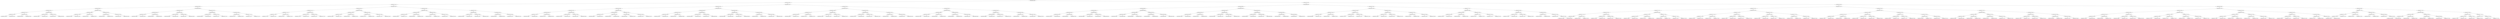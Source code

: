 digraph G{
1707076044 [label="Node{data=[6823, 6823]}"]
1707076044 -> 1067698353
1067698353 [label="Node{data=[3265, 3265]}"]
1067698353 -> 471447175
471447175 [label="Node{data=[3113, 3113]}"]
471447175 -> 923826058
923826058 [label="Node{data=[3049, 3049]}"]
923826058 -> 763037997
763037997 [label="Node{data=[2939, 2939]}"]
763037997 -> 213695091
213695091 [label="Node{data=[2931, 2931]}"]
213695091 -> 1564510445
1564510445 [label="Node{data=[2927, 2927]}"]
1564510445 -> 1767381224
1767381224 [label="Node{data=[2925, 2925]}"]
1767381224 -> 471811727
471811727 [label="Node{data=[2924, 2924]}"]
1767381224 -> 1964574813
1964574813 [label="Node{data=[2926, 2926]}"]
1564510445 -> 751297011
751297011 [label="Node{data=[2929, 2929]}"]
751297011 -> 99693531
99693531 [label="Node{data=[2928, 2928]}"]
751297011 -> 1664886484
1664886484 [label="Node{data=[2930, 2930]}"]
213695091 -> 1591378190
1591378190 [label="Node{data=[2935, 2935]}"]
1591378190 -> 1300314975
1300314975 [label="Node{data=[2933, 2933]}"]
1300314975 -> 1096984287
1096984287 [label="Node{data=[2932, 2932]}"]
1300314975 -> 1131029153
1131029153 [label="Node{data=[2934, 2934]}"]
1591378190 -> 1228015923
1228015923 [label="Node{data=[2937, 2937]}"]
1228015923 -> 229476489
229476489 [label="Node{data=[2936, 2936]}"]
1228015923 -> 1504543677
1504543677 [label="Node{data=[2938, 2938]}"]
763037997 -> 1270930691
1270930691 [label="Node{data=[3014, 3014]}"]
1270930691 -> 316817113
316817113 [label="Node{data=[2943, 2943]}"]
316817113 -> 1936332236
1936332236 [label="Node{data=[2941, 2941]}"]
1936332236 -> 1190117495
1190117495 [label="Node{data=[2940, 2940]}"]
1936332236 -> 193602924
193602924 [label="Node{data=[2942, 2942]}"]
316817113 -> 144557618
144557618 [label="Node{data=[2977, 2977]}"]
144557618 -> 729446040
729446040 [label="Node{data=[2944, 2944]}"]
144557618 -> 330229752
330229752 [label="Node{data=[2987, 2987]}"]
1270930691 -> 1230307748
1230307748 [label="Node{data=[3045, 3045]}"]
1230307748 -> 790622954
790622954 [label="Node{data=[3043, 3043]}"]
790622954 -> 1462345511
1462345511 [label="Node{data=[3015, 3015]}"]
790622954 -> 870064925
870064925 [label="Node{data=[3044, 3044]}"]
1230307748 -> 1382374627
1382374627 [label="Node{data=[3047, 3047]}"]
1382374627 -> 45968615
45968615 [label="Node{data=[3046, 3046]}"]
1382374627 -> 427166512
427166512 [label="Node{data=[3048, 3048]}"]
923826058 -> 1264588744
1264588744 [label="Node{data=[3065, 3065]}"]
1264588744 -> 857397251
857397251 [label="Node{data=[3057, 3057]}"]
857397251 -> 1521041619
1521041619 [label="Node{data=[3053, 3053]}"]
1521041619 -> 1940913981
1940913981 [label="Node{data=[3051, 3051]}"]
1940913981 -> 943352023
943352023 [label="Node{data=[3050, 3050]}"]
1940913981 -> 1569023251
1569023251 [label="Node{data=[3052, 3052]}"]
1521041619 -> 1304037800
1304037800 [label="Node{data=[3055, 3055]}"]
1304037800 -> 1096827189
1096827189 [label="Node{data=[3054, 3054]}"]
1304037800 -> 712504606
712504606 [label="Node{data=[3056, 3056]}"]
857397251 -> 1546432702
1546432702 [label="Node{data=[3061, 3061]}"]
1546432702 -> 1095108058
1095108058 [label="Node{data=[3059, 3059]}"]
1095108058 -> 49061166
49061166 [label="Node{data=[3058, 3058]}"]
1095108058 -> 388384616
388384616 [label="Node{data=[3060, 3060]}"]
1546432702 -> 783723634
783723634 [label="Node{data=[3063, 3063]}"]
783723634 -> 1596921003
1596921003 [label="Node{data=[3062, 3062]}"]
783723634 -> 961341325
961341325 [label="Node{data=[3064, 3064]}"]
1264588744 -> 477424331
477424331 [label="Node{data=[3073, 3073]}"]
477424331 -> 121245707
121245707 [label="Node{data=[3069, 3069]}"]
121245707 -> 538433035
538433035 [label="Node{data=[3067, 3067]}"]
538433035 -> 2126069003
2126069003 [label="Node{data=[3066, 3066]}"]
538433035 -> 1168155301
1168155301 [label="Node{data=[3068, 3068]}"]
121245707 -> 315447378
315447378 [label="Node{data=[3071, 3071]}"]
315447378 -> 208954254
208954254 [label="Node{data=[3070, 3070]}"]
315447378 -> 999442030
999442030 [label="Node{data=[3072, 3072]}"]
477424331 -> 2070380083
2070380083 [label="Node{data=[3109, 3109]}"]
2070380083 -> 59815621
59815621 [label="Node{data=[3091, 3091]}"]
59815621 -> 752344362
752344362 [label="Node{data=[3074, 3074]}"]
59815621 -> 98525160
98525160 [label="Node{data=[3103, 3103]}"]
2070380083 -> 1158229894
1158229894 [label="Node{data=[3111, 3111]}"]
1158229894 -> 1126801276
1126801276 [label="Node{data=[3110, 3110]}"]
1158229894 -> 1359291582
1359291582 [label="Node{data=[3112, 3112]}"]
471447175 -> 786043241
786043241 [label="Node{data=[3154, 3154]}"]
786043241 -> 581135915
581135915 [label="Node{data=[3138, 3138]}"]
581135915 -> 763287420
763287420 [label="Node{data=[3121, 3121]}"]
763287420 -> 1428567737
1428567737 [label="Node{data=[3117, 3117]}"]
1428567737 -> 722019373
722019373 [label="Node{data=[3115, 3115]}"]
722019373 -> 308467025
308467025 [label="Node{data=[3114, 3114]}"]
722019373 -> 1241261398
1241261398 [label="Node{data=[3116, 3116]}"]
1428567737 -> 764100910
764100910 [label="Node{data=[3119, 3119]}"]
764100910 -> 1329672446
1329672446 [label="Node{data=[3118, 3118]}"]
764100910 -> 1267575834
1267575834 [label="Node{data=[3120, 3120]}"]
763287420 -> 1676928680
1676928680 [label="Node{data=[3134, 3134]}"]
1676928680 -> 344345033
344345033 [label="Node{data=[3123, 3123]}"]
344345033 -> 1376144743
1376144743 [label="Node{data=[3122, 3122]}"]
344345033 -> 1959646785
1959646785 [label="Node{data=[3133, 3133]}"]
1676928680 -> 142063830
142063830 [label="Node{data=[3136, 3136]}"]
142063830 -> 781807632
781807632 [label="Node{data=[3135, 3135]}"]
142063830 -> 1318350289
1318350289 [label="Node{data=[3137, 3137]}"]
581135915 -> 1425130908
1425130908 [label="Node{data=[3146, 3146]}"]
1425130908 -> 1643476700
1643476700 [label="Node{data=[3142, 3142]}"]
1643476700 -> 67732226
67732226 [label="Node{data=[3140, 3140]}"]
67732226 -> 1763613879
1763613879 [label="Node{data=[3139, 3139]}"]
67732226 -> 857307437
857307437 [label="Node{data=[3141, 3141]}"]
1643476700 -> 2031135236
2031135236 [label="Node{data=[3144, 3144]}"]
2031135236 -> 826877879
826877879 [label="Node{data=[3143, 3143]}"]
2031135236 -> 749731341
749731341 [label="Node{data=[3145, 3145]}"]
1425130908 -> 1418148516
1418148516 [label="Node{data=[3150, 3150]}"]
1418148516 -> 675015354
675015354 [label="Node{data=[3148, 3148]}"]
675015354 -> 1345782933
1345782933 [label="Node{data=[3147, 3147]}"]
675015354 -> 54249224
54249224 [label="Node{data=[3149, 3149]}"]
1418148516 -> 1854181329
1854181329 [label="Node{data=[3152, 3152]}"]
1854181329 -> 421381761
421381761 [label="Node{data=[3151, 3151]}"]
1854181329 -> 1910930075
1910930075 [label="Node{data=[3153, 3153]}"]
786043241 -> 741924904
741924904 [label="Node{data=[3249, 3249]}"]
741924904 -> 1711806585
1711806585 [label="Node{data=[3241, 3241]}"]
1711806585 -> 299295735
299295735 [label="Node{data=[3223, 3223]}"]
299295735 -> 1395028468
1395028468 [label="Node{data=[3205, 3205]}"]
1395028468 -> 955576856
955576856 [label="Node{data=[3188, 3188]}"]
1395028468 -> 513404591
513404591 [label="Node{data=[3217, 3217]}"]
299295735 -> 955674576
955674576 [label="Node{data=[3239, 3239]}"]
955674576 -> 1488916715
1488916715 [label="Node{data=[3238, 3238]}"]
955674576 -> 1195662806
1195662806 [label="Node{data=[3240, 3240]}"]
1711806585 -> 385429255
385429255 [label="Node{data=[3245, 3245]}"]
385429255 -> 502942439
502942439 [label="Node{data=[3243, 3243]}"]
502942439 -> 1038232059
1038232059 [label="Node{data=[3242, 3242]}"]
502942439 -> 1479375228
1479375228 [label="Node{data=[3244, 3244]}"]
385429255 -> 125039721
125039721 [label="Node{data=[3247, 3247]}"]
125039721 -> 1217473298
1217473298 [label="Node{data=[3246, 3246]}"]
125039721 -> 1687191050
1687191050 [label="Node{data=[3248, 3248]}"]
741924904 -> 1472535933
1472535933 [label="Node{data=[3257, 3257]}"]
1472535933 -> 1334672208
1334672208 [label="Node{data=[3253, 3253]}"]
1334672208 -> 243601416
243601416 [label="Node{data=[3251, 3251]}"]
243601416 -> 1770151932
1770151932 [label="Node{data=[3250, 3250]}"]
243601416 -> 382961988
382961988 [label="Node{data=[3252, 3252]}"]
1334672208 -> 840967989
840967989 [label="Node{data=[3255, 3255]}"]
840967989 -> 335766569
335766569 [label="Node{data=[3254, 3254]}"]
840967989 -> 1862644970
1862644970 [label="Node{data=[3256, 3256]}"]
1472535933 -> 1695980007
1695980007 [label="Node{data=[3261, 3261]}"]
1695980007 -> 1455162367
1455162367 [label="Node{data=[3259, 3259]}"]
1455162367 -> 1494292269
1494292269 [label="Node{data=[3258, 3258]}"]
1455162367 -> 460413441
460413441 [label="Node{data=[3260, 3260]}"]
1695980007 -> 1249456425
1249456425 [label="Node{data=[3263, 3263]}"]
1249456425 -> 2095865954
2095865954 [label="Node{data=[3262, 3262]}"]
1249456425 -> 764786861
764786861 [label="Node{data=[3264, 3264]}"]
1067698353 -> 1009081932
1009081932 [label="Node{data=[6407, 6407]}"]
1009081932 -> 1062650008
1062650008 [label="Node{data=[3315, 3315]}"]
1062650008 -> 547772512
547772512 [label="Node{data=[3299, 3299]}"]
547772512 -> 553049097
553049097 [label="Node{data=[3291, 3291]}"]
553049097 -> 917975397
917975397 [label="Node{data=[3269, 3269]}"]
917975397 -> 1064072491
1064072491 [label="Node{data=[3267, 3267]}"]
1064072491 -> 756764670
756764670 [label="Node{data=[3266, 3266]}"]
1064072491 -> 1000065216
1000065216 [label="Node{data=[3268, 3268]}"]
917975397 -> 883489487
883489487 [label="Node{data=[3289, 3289]}"]
883489487 -> 1748042844
1748042844 [label="Node{data=[3270, 3270]}"]
883489487 -> 530760219
530760219 [label="Node{data=[3290, 3290]}"]
553049097 -> 2048578791
2048578791 [label="Node{data=[3295, 3295]}"]
2048578791 -> 160901097
160901097 [label="Node{data=[3293, 3293]}"]
160901097 -> 1776599395
1776599395 [label="Node{data=[3292, 3292]}"]
160901097 -> 1616868446
1616868446 [label="Node{data=[3294, 3294]}"]
2048578791 -> 1280194910
1280194910 [label="Node{data=[3297, 3297]}"]
1280194910 -> 2094462801
2094462801 [label="Node{data=[3296, 3296]}"]
1280194910 -> 871812721
871812721 [label="Node{data=[3298, 3298]}"]
547772512 -> 672178645
672178645 [label="Node{data=[3307, 3307]}"]
672178645 -> 363460928
363460928 [label="Node{data=[3303, 3303]}"]
363460928 -> 1578039515
1578039515 [label="Node{data=[3301, 3301]}"]
1578039515 -> 1536045101
1536045101 [label="Node{data=[3300, 3300]}"]
1578039515 -> 1992109184
1992109184 [label="Node{data=[3302, 3302]}"]
363460928 -> 738506990
738506990 [label="Node{data=[3305, 3305]}"]
738506990 -> 98911637
98911637 [label="Node{data=[3304, 3304]}"]
738506990 -> 801112668
801112668 [label="Node{data=[3306, 3306]}"]
672178645 -> 814146056
814146056 [label="Node{data=[3311, 3311]}"]
814146056 -> 969731902
969731902 [label="Node{data=[3309, 3309]}"]
969731902 -> 380296319
380296319 [label="Node{data=[3308, 3308]}"]
969731902 -> 970452500
970452500 [label="Node{data=[3310, 3310]}"]
814146056 -> 1044827524
1044827524 [label="Node{data=[3313, 3313]}"]
1044827524 -> 1613590637
1613590637 [label="Node{data=[3312, 3312]}"]
1044827524 -> 539234611
539234611 [label="Node{data=[3314, 3314]}"]
1062650008 -> 646315117
646315117 [label="Node{data=[3857, 3857]}"]
646315117 -> 774324180
774324180 [label="Node{data=[3849, 3849]}"]
774324180 -> 629316709
629316709 [label="Node{data=[3700, 3700]}"]
629316709 -> 623881327
623881327 [label="Node{data=[3629, 3629]}"]
623881327 -> 742410803
742410803 [label="Node{data=[3316, 3316]}"]
623881327 -> 990779888
990779888 [label="Node{data=[3661, 3661]}"]
629316709 -> 182373184
182373184 [label="Node{data=[3847, 3847]}"]
182373184 -> 1380598432
1380598432 [label="Node{data=[3703, 3703]}"]
182373184 -> 2096466696
2096466696 [label="Node{data=[3848, 3848]}"]
774324180 -> 931122431
931122431 [label="Node{data=[3853, 3853]}"]
931122431 -> 1267176859
1267176859 [label="Node{data=[3851, 3851]}"]
1267176859 -> 1272484105
1272484105 [label="Node{data=[3850, 3850]}"]
1267176859 -> 455470769
455470769 [label="Node{data=[3852, 3852]}"]
931122431 -> 1383387422
1383387422 [label="Node{data=[3855, 3855]}"]
1383387422 -> 631811462
631811462 [label="Node{data=[3854, 3854]}"]
1383387422 -> 720838883
720838883 [label="Node{data=[3856, 3856]}"]
646315117 -> 504566634
504566634 [label="Node{data=[6399, 6399]}"]
504566634 -> 1788599703
1788599703 [label="Node{data=[3861, 3861]}"]
1788599703 -> 171940319
171940319 [label="Node{data=[3859, 3859]}"]
171940319 -> 425476163
425476163 [label="Node{data=[3858, 3858]}"]
171940319 -> 533891137
533891137 [label="Node{data=[3860, 3860]}"]
1788599703 -> 730962249
730962249 [label="Node{data=[3915, 3915]}"]
730962249 -> 1561726085
1561726085 [label="Node{data=[3862, 3862]}"]
730962249 -> 649265468
649265468 [label="Node{data=[6396, 6396]}"]
504566634 -> 765986091
765986091 [label="Node{data=[6403, 6403]}"]
765986091 -> 173312518
173312518 [label="Node{data=[6401, 6401]}"]
173312518 -> 1741409773
1741409773 [label="Node{data=[6400, 6400]}"]
173312518 -> 1498389193
1498389193 [label="Node{data=[6402, 6402]}"]
765986091 -> 883117462
883117462 [label="Node{data=[6405, 6405]}"]
883117462 -> 445248958
445248958 [label="Node{data=[6404, 6404]}"]
883117462 -> 588576679
588576679 [label="Node{data=[6406, 6406]}"]
1009081932 -> 111720670
111720670 [label="Node{data=[6451, 6451]}"]
111720670 -> 675908192
675908192 [label="Node{data=[6423, 6423]}"]
675908192 -> 2100866770
2100866770 [label="Node{data=[6415, 6415]}"]
2100866770 -> 2031470365
2031470365 [label="Node{data=[6411, 6411]}"]
2031470365 -> 976813737
976813737 [label="Node{data=[6409, 6409]}"]
976813737 -> 1581676804
1581676804 [label="Node{data=[6408, 6408]}"]
976813737 -> 1722815008
1722815008 [label="Node{data=[6410, 6410]}"]
2031470365 -> 835329220
835329220 [label="Node{data=[6413, 6413]}"]
835329220 -> 1283088866
1283088866 [label="Node{data=[6412, 6412]}"]
835329220 -> 555335472
555335472 [label="Node{data=[6414, 6414]}"]
2100866770 -> 1205770273
1205770273 [label="Node{data=[6419, 6419]}"]
1205770273 -> 647200802
647200802 [label="Node{data=[6417, 6417]}"]
647200802 -> 964264035
964264035 [label="Node{data=[6416, 6416]}"]
647200802 -> 1442138179
1442138179 [label="Node{data=[6418, 6418]}"]
1205770273 -> 1717165388
1717165388 [label="Node{data=[6421, 6421]}"]
1717165388 -> 1550963509
1550963509 [label="Node{data=[6420, 6420]}"]
1717165388 -> 696134208
696134208 [label="Node{data=[6422, 6422]}"]
675908192 -> 1454823548
1454823548 [label="Node{data=[6443, 6443]}"]
1454823548 -> 2125319259
2125319259 [label="Node{data=[6439, 6439]}"]
2125319259 -> 739725504
739725504 [label="Node{data=[6425, 6425]}"]
739725504 -> 1952666408
1952666408 [label="Node{data=[6424, 6424]}"]
739725504 -> 343281888
343281888 [label="Node{data=[6438, 6438]}"]
2125319259 -> 78235937
78235937 [label="Node{data=[6441, 6441]}"]
78235937 -> 313395236
313395236 [label="Node{data=[6440, 6440]}"]
78235937 -> 2084238154
2084238154 [label="Node{data=[6442, 6442]}"]
1454823548 -> 1483672893
1483672893 [label="Node{data=[6447, 6447]}"]
1483672893 -> 314910672
314910672 [label="Node{data=[6445, 6445]}"]
314910672 -> 1892213380
1892213380 [label="Node{data=[6444, 6444]}"]
314910672 -> 1531182964
1531182964 [label="Node{data=[6446, 6446]}"]
1483672893 -> 2070218692
2070218692 [label="Node{data=[6449, 6449]}"]
2070218692 -> 1084572895
1084572895 [label="Node{data=[6448, 6448]}"]
2070218692 -> 2010006157
2010006157 [label="Node{data=[6450, 6450]}"]
111720670 -> 867347295
867347295 [label="Node{data=[6807, 6807]}"]
867347295 -> 1614463434
1614463434 [label="Node{data=[6799, 6799]}"]
1614463434 -> 173273774
173273774 [label="Node{data=[6456, 6456]}"]
173273774 -> 260838211
260838211 [label="Node{data=[6453, 6453]}"]
260838211 -> 692238782
692238782 [label="Node{data=[6452, 6452]}"]
260838211 -> 532679117
532679117 [label="Node{data=[6454, 6454]}"]
173273774 -> 169037337
169037337 [label="Node{data=[6797, 6797]}"]
169037337 -> 1709855251
1709855251 [label="Node{data=[6500, 6500]}"]
169037337 -> 1507428441
1507428441 [label="Node{data=[6798, 6798]}"]
1614463434 -> 1179151566
1179151566 [label="Node{data=[6803, 6803]}"]
1179151566 -> 1455128984
1455128984 [label="Node{data=[6801, 6801]}"]
1455128984 -> 1635134358
1635134358 [label="Node{data=[6800, 6800]}"]
1455128984 -> 1954086049
1954086049 [label="Node{data=[6802, 6802]}"]
1179151566 -> 1901318396
1901318396 [label="Node{data=[6805, 6805]}"]
1901318396 -> 2079209487
2079209487 [label="Node{data=[6804, 6804]}"]
1901318396 -> 722769535
722769535 [label="Node{data=[6806, 6806]}"]
867347295 -> 414906952
414906952 [label="Node{data=[6815, 6815]}"]
414906952 -> 1996561811
1996561811 [label="Node{data=[6811, 6811]}"]
1996561811 -> 2107997500
2107997500 [label="Node{data=[6809, 6809]}"]
2107997500 -> 1921887129
1921887129 [label="Node{data=[6808, 6808]}"]
2107997500 -> 1026193210
1026193210 [label="Node{data=[6810, 6810]}"]
1996561811 -> 1119357065
1119357065 [label="Node{data=[6813, 6813]}"]
1119357065 -> 337822079
337822079 [label="Node{data=[6812, 6812]}"]
1119357065 -> 200044801
200044801 [label="Node{data=[6814, 6814]}"]
414906952 -> 1704019169
1704019169 [label="Node{data=[6819, 6819]}"]
1704019169 -> 1735386266
1735386266 [label="Node{data=[6817, 6817]}"]
1735386266 -> 1699014705
1699014705 [label="Node{data=[6816, 6816]}"]
1735386266 -> 222882273
222882273 [label="Node{data=[6818, 6818]}"]
1704019169 -> 1653670629
1653670629 [label="Node{data=[6821, 6821]}"]
1653670629 -> 2051170585
2051170585 [label="Node{data=[6820, 6820]}"]
1653670629 -> 948243200
948243200 [label="Node{data=[6822, 6822]}"]
1707076044 -> 1917385232
1917385232 [label="Node{data=[7093, 7093]}"]
1917385232 -> 413423766
413423766 [label="Node{data=[6998, 6998]}"]
413423766 -> 1904719922
1904719922 [label="Node{data=[6936, 6936]}"]
1904719922 -> 1640652809
1640652809 [label="Node{data=[6866, 6866]}"]
1640652809 -> 1416076890
1416076890 [label="Node{data=[6858, 6858]}"]
1416076890 -> 1849494696
1849494696 [label="Node{data=[6854, 6854]}"]
1849494696 -> 574062453
574062453 [label="Node{data=[6852, 6852]}"]
574062453 -> 273647890
273647890 [label="Node{data=[6824, 6824]}"]
574062453 -> 2016563215
2016563215 [label="Node{data=[6853, 6853]}"]
1849494696 -> 2121030637
2121030637 [label="Node{data=[6856, 6856]}"]
2121030637 -> 1740201858
1740201858 [label="Node{data=[6855, 6855]}"]
2121030637 -> 198335870
198335870 [label="Node{data=[6857, 6857]}"]
1416076890 -> 1628100131
1628100131 [label="Node{data=[6862, 6862]}"]
1628100131 -> 2099595996
2099595996 [label="Node{data=[6860, 6860]}"]
2099595996 -> 1347243957
1347243957 [label="Node{data=[6859, 6859]}"]
2099595996 -> 1231933807
1231933807 [label="Node{data=[6861, 6861]}"]
1628100131 -> 2120330671
2120330671 [label="Node{data=[6864, 6864]}"]
2120330671 -> 692415253
692415253 [label="Node{data=[6863, 6863]}"]
2120330671 -> 323987823
323987823 [label="Node{data=[6865, 6865]}"]
1640652809 -> 881784000
881784000 [label="Node{data=[6893, 6893]}"]
881784000 -> 1198603051
1198603051 [label="Node{data=[6889, 6889]}"]
1198603051 -> 1173286163
1173286163 [label="Node{data=[6868, 6868]}"]
1173286163 -> 721690640
721690640 [label="Node{data=[6867, 6867]}"]
1173286163 -> 1760557380
1760557380 [label="Node{data=[6869, 6869]}"]
1198603051 -> 646524689
646524689 [label="Node{data=[6891, 6891]}"]
646524689 -> 347986086
347986086 [label="Node{data=[6890, 6890]}"]
646524689 -> 515075713
515075713 [label="Node{data=[6892, 6892]}"]
881784000 -> 151093706
151093706 [label="Node{data=[6897, 6897]}"]
151093706 -> 1721751132
1721751132 [label="Node{data=[6895, 6895]}"]
1721751132 -> 480070337
480070337 [label="Node{data=[6894, 6894]}"]
1721751132 -> 425715893
425715893 [label="Node{data=[6896, 6896]}"]
151093706 -> 475346309
475346309 [label="Node{data=[6899, 6899]}"]
475346309 -> 81800549
81800549 [label="Node{data=[6898, 6898]}"]
475346309 -> 1927132282
1927132282 [label="Node{data=[6932, 6932]}"]
1904719922 -> 337764564
337764564 [label="Node{data=[6952, 6952]}"]
337764564 -> 560797384
560797384 [label="Node{data=[6944, 6944]}"]
560797384 -> 610507909
610507909 [label="Node{data=[6940, 6940]}"]
610507909 -> 998412823
998412823 [label="Node{data=[6938, 6938]}"]
998412823 -> 540996339
540996339 [label="Node{data=[6937, 6937]}"]
998412823 -> 1772907370
1772907370 [label="Node{data=[6939, 6939]}"]
610507909 -> 1368606062
1368606062 [label="Node{data=[6942, 6942]}"]
1368606062 -> 2125363041
2125363041 [label="Node{data=[6941, 6941]}"]
1368606062 -> 693156653
693156653 [label="Node{data=[6943, 6943]}"]
560797384 -> 590180950
590180950 [label="Node{data=[6948, 6948]}"]
590180950 -> 1751051112
1751051112 [label="Node{data=[6946, 6946]}"]
1751051112 -> 1699122301
1699122301 [label="Node{data=[6945, 6945]}"]
1751051112 -> 1231280683
1231280683 [label="Node{data=[6947, 6947]}"]
590180950 -> 18136723
18136723 [label="Node{data=[6950, 6950]}"]
18136723 -> 512626802
512626802 [label="Node{data=[6949, 6949]}"]
18136723 -> 1341801146
1341801146 [label="Node{data=[6951, 6951]}"]
337764564 -> 413101036
413101036 [label="Node{data=[6990, 6990]}"]
413101036 -> 1021029962
1021029962 [label="Node{data=[6956, 6956]}"]
1021029962 -> 1379415075
1379415075 [label="Node{data=[6954, 6954]}"]
1379415075 -> 1338655564
1338655564 [label="Node{data=[6953, 6953]}"]
1379415075 -> 753500498
753500498 [label="Node{data=[6955, 6955]}"]
1021029962 -> 1294058363
1294058363 [label="Node{data=[6988, 6988]}"]
1294058363 -> 1579904976
1579904976 [label="Node{data=[6987, 6987]}"]
1294058363 -> 1139185530
1139185530 [label="Node{data=[6989, 6989]}"]
413101036 -> 602238277
602238277 [label="Node{data=[6994, 6994]}"]
602238277 -> 1612470361
1612470361 [label="Node{data=[6992, 6992]}"]
1612470361 -> 1699540581
1699540581 [label="Node{data=[6991, 6991]}"]
1612470361 -> 308738289
308738289 [label="Node{data=[6993, 6993]}"]
602238277 -> 442577085
442577085 [label="Node{data=[6996, 6996]}"]
442577085 -> 406678840
406678840 [label="Node{data=[6995, 6995]}"]
442577085 -> 436246428
436246428 [label="Node{data=[6997, 6997]}"]
413423766 -> 1065633117
1065633117 [label="Node{data=[7061, 7061]}"]
1065633117 -> 754155208
754155208 [label="Node{data=[7045, 7045]}"]
754155208 -> 1599378115
1599378115 [label="Node{data=[7006, 7006]}"]
1599378115 -> 1106662082
1106662082 [label="Node{data=[7002, 7002]}"]
1106662082 -> 1548048652
1548048652 [label="Node{data=[7000, 7000]}"]
1548048652 -> 1802987890
1802987890 [label="Node{data=[6999, 6999]}"]
1548048652 -> 273558613
273558613 [label="Node{data=[7001, 7001]}"]
1106662082 -> 1675435228
1675435228 [label="Node{data=[7004, 7004]}"]
1675435228 -> 354854034
354854034 [label="Node{data=[7003, 7003]}"]
1675435228 -> 1170891709
1170891709 [label="Node{data=[7005, 7005]}"]
1599378115 -> 604492757
604492757 [label="Node{data=[7041, 7041]}"]
604492757 -> 800526453
800526453 [label="Node{data=[7008, 7008]}"]
800526453 -> 261436197
261436197 [label="Node{data=[7007, 7007]}"]
800526453 -> 433356513
433356513 [label="Node{data=[7032, 7032]}"]
604492757 -> 56074101
56074101 [label="Node{data=[7043, 7043]}"]
56074101 -> 343151570
343151570 [label="Node{data=[7042, 7042]}"]
56074101 -> 845022818
845022818 [label="Node{data=[7044, 7044]}"]
754155208 -> 147281342
147281342 [label="Node{data=[7053, 7053]}"]
147281342 -> 936697828
936697828 [label="Node{data=[7049, 7049]}"]
936697828 -> 59420751
59420751 [label="Node{data=[7047, 7047]}"]
59420751 -> 1093000010
1093000010 [label="Node{data=[7046, 7046]}"]
59420751 -> 1945967733
1945967733 [label="Node{data=[7048, 7048]}"]
936697828 -> 1648875025
1648875025 [label="Node{data=[7051, 7051]}"]
1648875025 -> 882449118
882449118 [label="Node{data=[7050, 7050]}"]
1648875025 -> 1527347340
1527347340 [label="Node{data=[7052, 7052]}"]
147281342 -> 1074579756
1074579756 [label="Node{data=[7057, 7057]}"]
1074579756 -> 480737378
480737378 [label="Node{data=[7055, 7055]}"]
480737378 -> 1620364994
1620364994 [label="Node{data=[7054, 7054]}"]
480737378 -> 1892222788
1892222788 [label="Node{data=[7056, 7056]}"]
1074579756 -> 1445651928
1445651928 [label="Node{data=[7059, 7059]}"]
1445651928 -> 1911157527
1911157527 [label="Node{data=[7058, 7058]}"]
1445651928 -> 927842614
927842614 [label="Node{data=[7060, 7060]}"]
1065633117 -> 260445116
260445116 [label="Node{data=[7077, 7077]}"]
260445116 -> 235090865
235090865 [label="Node{data=[7069, 7069]}"]
235090865 -> 810293293
810293293 [label="Node{data=[7065, 7065]}"]
810293293 -> 1766931299
1766931299 [label="Node{data=[7063, 7063]}"]
1766931299 -> 1450561030
1450561030 [label="Node{data=[7062, 7062]}"]
1766931299 -> 1098707394
1098707394 [label="Node{data=[7064, 7064]}"]
810293293 -> 287376560
287376560 [label="Node{data=[7067, 7067]}"]
287376560 -> 1909178324
1909178324 [label="Node{data=[7066, 7066]}"]
287376560 -> 162945557
162945557 [label="Node{data=[7068, 7068]}"]
235090865 -> 803362816
803362816 [label="Node{data=[7073, 7073]}"]
803362816 -> 914349512
914349512 [label="Node{data=[7071, 7071]}"]
914349512 -> 451338700
451338700 [label="Node{data=[7070, 7070]}"]
914349512 -> 565933687
565933687 [label="Node{data=[7072, 7072]}"]
803362816 -> 480512024
480512024 [label="Node{data=[7075, 7075]}"]
480512024 -> 1417480153
1417480153 [label="Node{data=[7074, 7074]}"]
480512024 -> 2042127387
2042127387 [label="Node{data=[7076, 7076]}"]
260445116 -> 55225749
55225749 [label="Node{data=[7085, 7085]}"]
55225749 -> 1066570028
1066570028 [label="Node{data=[7081, 7081]}"]
1066570028 -> 57477832
57477832 [label="Node{data=[7079, 7079]}"]
57477832 -> 961490434
961490434 [label="Node{data=[7078, 7078]}"]
57477832 -> 1874795195
1874795195 [label="Node{data=[7080, 7080]}"]
1066570028 -> 1150287249
1150287249 [label="Node{data=[7083, 7083]}"]
1150287249 -> 803177602
803177602 [label="Node{data=[7082, 7082]}"]
1150287249 -> 1864400965
1864400965 [label="Node{data=[7084, 7084]}"]
55225749 -> 2027763160
2027763160 [label="Node{data=[7089, 7089]}"]
2027763160 -> 1132801063
1132801063 [label="Node{data=[7087, 7087]}"]
1132801063 -> 279792449
279792449 [label="Node{data=[7086, 7086]}"]
1132801063 -> 2070205369
2070205369 [label="Node{data=[7088, 7088]}"]
2027763160 -> 1787190008
1787190008 [label="Node{data=[7091, 7091]}"]
1787190008 -> 571291
571291 [label="Node{data=[7090, 7090]}"]
1787190008 -> 2047153048
2047153048 [label="Node{data=[7092, 7092]}"]
1917385232 -> 664927866
664927866 [label="Node{data=[7390, 7390]}"]
664927866 -> 2133340652
2133340652 [label="Node{data=[7251, 7251]}"]
2133340652 -> 978974205
978974205 [label="Node{data=[7219, 7219]}"]
978974205 -> 1754446077
1754446077 [label="Node{data=[7197, 7197]}"]
1754446077 -> 1088997819
1088997819 [label="Node{data=[7189, 7189]}"]
1088997819 -> 2129737499
2129737499 [label="Node{data=[7128, 7128]}"]
2129737499 -> 200459045
200459045 [label="Node{data=[7095, 7095]}"]
200459045 -> 1985660918
1985660918 [label="Node{data=[7094, 7094]}"]
200459045 -> 1895394711
1895394711 [label="Node{data=[7096, 7096]}"]
2129737499 -> 130536828
130536828 [label="Node{data=[7187, 7187]}"]
130536828 -> 447857994
447857994 [label="Node{data=[7186, 7186]}"]
130536828 -> 989123741
989123741 [label="Node{data=[7188, 7188]}"]
1088997819 -> 22713217
22713217 [label="Node{data=[7193, 7193]}"]
22713217 -> 948947683
948947683 [label="Node{data=[7191, 7191]}"]
948947683 -> 746640173
746640173 [label="Node{data=[7190, 7190]}"]
948947683 -> 810334748
810334748 [label="Node{data=[7192, 7192]}"]
22713217 -> 1700786447
1700786447 [label="Node{data=[7195, 7195]}"]
1700786447 -> 591525781
591525781 [label="Node{data=[7194, 7194]}"]
1700786447 -> 158482795
158482795 [label="Node{data=[7196, 7196]}"]
1754446077 -> 1547408899
1547408899 [label="Node{data=[7205, 7205]}"]
1547408899 -> 1182188290
1182188290 [label="Node{data=[7201, 7201]}"]
1182188290 -> 1780971782
1780971782 [label="Node{data=[7199, 7199]}"]
1780971782 -> 1900352560
1900352560 [label="Node{data=[7198, 7198]}"]
1780971782 -> 1900945301
1900945301 [label="Node{data=[7200, 7200]}"]
1182188290 -> 22068333
22068333 [label="Node{data=[7203, 7203]}"]
22068333 -> 1357777416
1357777416 [label="Node{data=[7202, 7202]}"]
22068333 -> 156459185
156459185 [label="Node{data=[7204, 7204]}"]
1547408899 -> 140539065
140539065 [label="Node{data=[7215, 7215]}"]
140539065 -> 215421452
215421452 [label="Node{data=[7213, 7213]}"]
215421452 -> 751429588
751429588 [label="Node{data=[7206, 7206]}"]
215421452 -> 1049447444
1049447444 [label="Node{data=[7214, 7214]}"]
140539065 -> 893592256
893592256 [label="Node{data=[7217, 7217]}"]
893592256 -> 28311830
28311830 [label="Node{data=[7216, 7216]}"]
893592256 -> 1654960563
1654960563 [label="Node{data=[7218, 7218]}"]
978974205 -> 916302879
916302879 [label="Node{data=[7235, 7235]}"]
916302879 -> 442817838
442817838 [label="Node{data=[7227, 7227]}"]
442817838 -> 459130821
459130821 [label="Node{data=[7223, 7223]}"]
459130821 -> 1555285044
1555285044 [label="Node{data=[7221, 7221]}"]
1555285044 -> 127235817
127235817 [label="Node{data=[7220, 7220]}"]
1555285044 -> 1000625816
1000625816 [label="Node{data=[7222, 7222]}"]
459130821 -> 1311952326
1311952326 [label="Node{data=[7225, 7225]}"]
1311952326 -> 216150608
216150608 [label="Node{data=[7224, 7224]}"]
1311952326 -> 543960859
543960859 [label="Node{data=[7226, 7226]}"]
442817838 -> 971357464
971357464 [label="Node{data=[7231, 7231]}"]
971357464 -> 1633753887
1633753887 [label="Node{data=[7229, 7229]}"]
1633753887 -> 2081211857
2081211857 [label="Node{data=[7228, 7228]}"]
1633753887 -> 1037646268
1037646268 [label="Node{data=[7230, 7230]}"]
971357464 -> 700468834
700468834 [label="Node{data=[7233, 7233]}"]
700468834 -> 1083183526
1083183526 [label="Node{data=[7232, 7232]}"]
700468834 -> 1512597032
1512597032 [label="Node{data=[7234, 7234]}"]
916302879 -> 784900104
784900104 [label="Node{data=[7243, 7243]}"]
784900104 -> 89151725
89151725 [label="Node{data=[7239, 7239]}"]
89151725 -> 1158509760
1158509760 [label="Node{data=[7237, 7237]}"]
1158509760 -> 1544377199
1544377199 [label="Node{data=[7236, 7236]}"]
1158509760 -> 925786118
925786118 [label="Node{data=[7238, 7238]}"]
89151725 -> 817807678
817807678 [label="Node{data=[7241, 7241]}"]
817807678 -> 515578013
515578013 [label="Node{data=[7240, 7240]}"]
817807678 -> 681293326
681293326 [label="Node{data=[7242, 7242]}"]
784900104 -> 1827786059
1827786059 [label="Node{data=[7247, 7247]}"]
1827786059 -> 713049818
713049818 [label="Node{data=[7245, 7245]}"]
713049818 -> 1824120039
1824120039 [label="Node{data=[7244, 7244]}"]
713049818 -> 426192056
426192056 [label="Node{data=[7246, 7246]}"]
1827786059 -> 2065572170
2065572170 [label="Node{data=[7249, 7249]}"]
2065572170 -> 1392516709
1392516709 [label="Node{data=[7248, 7248]}"]
2065572170 -> 1903996422
1903996422 [label="Node{data=[7250, 7250]}"]
2133340652 -> 1365134973
1365134973 [label="Node{data=[7302, 7302]}"]
1365134973 -> 1530929517
1530929517 [label="Node{data=[7267, 7267]}"]
1530929517 -> 148959062
148959062 [label="Node{data=[7259, 7259]}"]
148959062 -> 477658322
477658322 [label="Node{data=[7255, 7255]}"]
477658322 -> 1073144966
1073144966 [label="Node{data=[7253, 7253]}"]
1073144966 -> 1709695324
1709695324 [label="Node{data=[7252, 7252]}"]
1073144966 -> 1785866473
1785866473 [label="Node{data=[7254, 7254]}"]
477658322 -> 900945817
900945817 [label="Node{data=[7257, 7257]}"]
900945817 -> 1038702461
1038702461 [label="Node{data=[7256, 7256]}"]
900945817 -> 1734257821
1734257821 [label="Node{data=[7258, 7258]}"]
148959062 -> 479258111
479258111 [label="Node{data=[7263, 7263]}"]
479258111 -> 858814059
858814059 [label="Node{data=[7261, 7261]}"]
858814059 -> 1150651855
1150651855 [label="Node{data=[7260, 7260]}"]
858814059 -> 1455291268
1455291268 [label="Node{data=[7262, 7262]}"]
479258111 -> 1301894065
1301894065 [label="Node{data=[7265, 7265]}"]
1301894065 -> 2099963719
2099963719 [label="Node{data=[7264, 7264]}"]
1301894065 -> 356120280
356120280 [label="Node{data=[7266, 7266]}"]
1530929517 -> 752963104
752963104 [label="Node{data=[7294, 7294]}"]
752963104 -> 736265430
736265430 [label="Node{data=[7271, 7271]}"]
736265430 -> 22568498
22568498 [label="Node{data=[7269, 7269]}"]
22568498 -> 1527638007
1527638007 [label="Node{data=[7268, 7268]}"]
22568498 -> 2101027576
2101027576 [label="Node{data=[7270, 7270]}"]
736265430 -> 1111547325
1111547325 [label="Node{data=[7273, 7273]}"]
1111547325 -> 19571209
19571209 [label="Node{data=[7272, 7272]}"]
1111547325 -> 900517764
900517764 [label="Node{data=[7293, 7293]}"]
752963104 -> 287577899
287577899 [label="Node{data=[7298, 7298]}"]
287577899 -> 1431145863
1431145863 [label="Node{data=[7296, 7296]}"]
1431145863 -> 19089357
19089357 [label="Node{data=[7295, 7295]}"]
1431145863 -> 1377855618
1377855618 [label="Node{data=[7297, 7297]}"]
287577899 -> 1670164642
1670164642 [label="Node{data=[7300, 7300]}"]
1670164642 -> 1511270625
1511270625 [label="Node{data=[7299, 7299]}"]
1670164642 -> 1100087617
1100087617 [label="Node{data=[7301, 7301]}"]
1365134973 -> 279385481
279385481 [label="Node{data=[7374, 7374]}"]
279385481 -> 380157599
380157599 [label="Node{data=[7366, 7366]}"]
380157599 -> 1837158283
1837158283 [label="Node{data=[7306, 7306]}"]
1837158283 -> 1019827059
1019827059 [label="Node{data=[7304, 7304]}"]
1019827059 -> 350884414
350884414 [label="Node{data=[7303, 7303]}"]
1019827059 -> 1206196858
1206196858 [label="Node{data=[7305, 7305]}"]
1837158283 -> 745695642
745695642 [label="Node{data=[7364, 7364]}"]
745695642 -> 1524032940
1524032940 [label="Node{data=[7363, 7363]}"]
745695642 -> 510228266
510228266 [label="Node{data=[7365, 7365]}"]
380157599 -> 1907398743
1907398743 [label="Node{data=[7370, 7370]}"]
1907398743 -> 1320227138
1320227138 [label="Node{data=[7368, 7368]}"]
1320227138 -> 598173373
598173373 [label="Node{data=[7367, 7367]}"]
1320227138 -> 1990362564
1990362564 [label="Node{data=[7369, 7369]}"]
1907398743 -> 52812135
52812135 [label="Node{data=[7372, 7372]}"]
52812135 -> 1171845952
1171845952 [label="Node{data=[7371, 7371]}"]
52812135 -> 1574102984
1574102984 [label="Node{data=[7373, 7373]}"]
279385481 -> 1060951315
1060951315 [label="Node{data=[7382, 7382]}"]
1060951315 -> 310365554
310365554 [label="Node{data=[7378, 7378]}"]
310365554 -> 280985230
280985230 [label="Node{data=[7376, 7376]}"]
280985230 -> 1511598070
1511598070 [label="Node{data=[7375, 7375]}"]
280985230 -> 64284139
64284139 [label="Node{data=[7377, 7377]}"]
310365554 -> 1865202878
1865202878 [label="Node{data=[7380, 7380]}"]
1865202878 -> 67957979
67957979 [label="Node{data=[7379, 7379]}"]
1865202878 -> 389629243
389629243 [label="Node{data=[7381, 7381]}"]
1060951315 -> 870711690
870711690 [label="Node{data=[7386, 7386]}"]
870711690 -> 958759428
958759428 [label="Node{data=[7384, 7384]}"]
958759428 -> 1525416919
1525416919 [label="Node{data=[7383, 7383]}"]
958759428 -> 119637292
119637292 [label="Node{data=[7385, 7385]}"]
870711690 -> 80227859
80227859 [label="Node{data=[7388, 7388]}"]
80227859 -> 300460332
300460332 [label="Node{data=[7387, 7387]}"]
80227859 -> 723579517
723579517 [label="Node{data=[7389, 7389]}"]
664927866 -> 547556048
547556048 [label="Node{data=[7669, 7669]}"]
547556048 -> 1709047905
1709047905 [label="Node{data=[7422, 7422]}"]
1709047905 -> 833319999
833319999 [label="Node{data=[7406, 7406]}"]
833319999 -> 498391917
498391917 [label="Node{data=[7398, 7398]}"]
498391917 -> 628733825
628733825 [label="Node{data=[7394, 7394]}"]
628733825 -> 816936519
816936519 [label="Node{data=[7392, 7392]}"]
816936519 -> 1523705570
1523705570 [label="Node{data=[7391, 7391]}"]
816936519 -> 1636114790
1636114790 [label="Node{data=[7393, 7393]}"]
628733825 -> 153634664
153634664 [label="Node{data=[7396, 7396]}"]
153634664 -> 839916356
839916356 [label="Node{data=[7395, 7395]}"]
153634664 -> 1738743058
1738743058 [label="Node{data=[7397, 7397]}"]
498391917 -> 803577489
803577489 [label="Node{data=[7402, 7402]}"]
803577489 -> 1681755906
1681755906 [label="Node{data=[7400, 7400]}"]
1681755906 -> 1455776506
1455776506 [label="Node{data=[7399, 7399]}"]
1681755906 -> 695320253
695320253 [label="Node{data=[7401, 7401]}"]
803577489 -> 711179284
711179284 [label="Node{data=[7404, 7404]}"]
711179284 -> 573465541
573465541 [label="Node{data=[7403, 7403]}"]
711179284 -> 1593903048
1593903048 [label="Node{data=[7405, 7405]}"]
833319999 -> 2065813187
2065813187 [label="Node{data=[7414, 7414]}"]
2065813187 -> 1284857519
1284857519 [label="Node{data=[7410, 7410]}"]
1284857519 -> 502541491
502541491 [label="Node{data=[7408, 7408]}"]
502541491 -> 1243371394
1243371394 [label="Node{data=[7407, 7407]}"]
502541491 -> 1061081044
1061081044 [label="Node{data=[7409, 7409]}"]
1284857519 -> 1505271482
1505271482 [label="Node{data=[7412, 7412]}"]
1505271482 -> 1704308874
1704308874 [label="Node{data=[7411, 7411]}"]
1505271482 -> 1293765629
1293765629 [label="Node{data=[7413, 7413]}"]
2065813187 -> 68451813
68451813 [label="Node{data=[7418, 7418]}"]
68451813 -> 432303763
432303763 [label="Node{data=[7416, 7416]}"]
432303763 -> 1369283777
1369283777 [label="Node{data=[7415, 7415]}"]
432303763 -> 1995995052
1995995052 [label="Node{data=[7417, 7417]}"]
68451813 -> 1361369027
1361369027 [label="Node{data=[7420, 7420]}"]
1361369027 -> 1806605186
1806605186 [label="Node{data=[7419, 7419]}"]
1361369027 -> 1449687458
1449687458 [label="Node{data=[7421, 7421]}"]
1709047905 -> 1670918612
1670918612 [label="Node{data=[7438, 7438]}"]
1670918612 -> 343238827
343238827 [label="Node{data=[7430, 7430]}"]
343238827 -> 186159916
186159916 [label="Node{data=[7426, 7426]}"]
186159916 -> 505962116
505962116 [label="Node{data=[7424, 7424]}"]
505962116 -> 1016908292
1016908292 [label="Node{data=[7423, 7423]}"]
505962116 -> 51629324
51629324 [label="Node{data=[7425, 7425]}"]
186159916 -> 1281208241
1281208241 [label="Node{data=[7428, 7428]}"]
1281208241 -> 274531520
274531520 [label="Node{data=[7427, 7427]}"]
1281208241 -> 1246441509
1246441509 [label="Node{data=[7429, 7429]}"]
343238827 -> 1462628301
1462628301 [label="Node{data=[7434, 7434]}"]
1462628301 -> 1991041726
1991041726 [label="Node{data=[7432, 7432]}"]
1991041726 -> 246383535
246383535 [label="Node{data=[7431, 7431]}"]
1991041726 -> 494288967
494288967 [label="Node{data=[7433, 7433]}"]
1462628301 -> 622692259
622692259 [label="Node{data=[7436, 7436]}"]
622692259 -> 875903148
875903148 [label="Node{data=[7435, 7435]}"]
622692259 -> 1182103422
1182103422 [label="Node{data=[7437, 7437]}"]
1670918612 -> 1764647823
1764647823 [label="Node{data=[7446, 7446]}"]
1764647823 -> 541573526
541573526 [label="Node{data=[7442, 7442]}"]
541573526 -> 1026194794
1026194794 [label="Node{data=[7440, 7440]}"]
1026194794 -> 1351168822
1351168822 [label="Node{data=[7439, 7439]}"]
1026194794 -> 1243680947
1243680947 [label="Node{data=[7441, 7441]}"]
541573526 -> 1425290000
1425290000 [label="Node{data=[7444, 7444]}"]
1425290000 -> 979097033
979097033 [label="Node{data=[7443, 7443]}"]
1425290000 -> 592593207
592593207 [label="Node{data=[7445, 7445]}"]
1764647823 -> 1630824806
1630824806 [label="Node{data=[7665, 7665]}"]
1630824806 -> 346925795
346925795 [label="Node{data=[7644, 7644]}"]
346925795 -> 1891418146
1891418146 [label="Node{data=[7447, 7447]}"]
346925795 -> 1096187131
1096187131 [label="Node{data=[7664, 7664]}"]
1630824806 -> 57365230
57365230 [label="Node{data=[7667, 7667]}"]
57365230 -> 2062031570
2062031570 [label="Node{data=[7666, 7666]}"]
57365230 -> 1816361085
1816361085 [label="Node{data=[7668, 7668]}"]
547556048 -> 503341226
503341226 [label="Node{data=[7685, 7685]}"]
503341226 -> 1202040230
1202040230 [label="Node{data=[7677, 7677]}"]
1202040230 -> 2107703562
2107703562 [label="Node{data=[7673, 7673]}"]
2107703562 -> 173411923
173411923 [label="Node{data=[7671, 7671]}"]
173411923 -> 399387267
399387267 [label="Node{data=[7670, 7670]}"]
173411923 -> 2112650561
2112650561 [label="Node{data=[7672, 7672]}"]
2107703562 -> 145791655
145791655 [label="Node{data=[7675, 7675]}"]
145791655 -> 850274676
850274676 [label="Node{data=[7674, 7674]}"]
145791655 -> 1414694800
1414694800 [label="Node{data=[7676, 7676]}"]
1202040230 -> 1254817326
1254817326 [label="Node{data=[7681, 7681]}"]
1254817326 -> 1176707186
1176707186 [label="Node{data=[7679, 7679]}"]
1176707186 -> 92619851
92619851 [label="Node{data=[7678, 7678]}"]
1176707186 -> 1160457580
1160457580 [label="Node{data=[7680, 7680]}"]
1254817326 -> 1485668457
1485668457 [label="Node{data=[7683, 7683]}"]
1485668457 -> 133307322
133307322 [label="Node{data=[7682, 7682]}"]
1485668457 -> 679125011
679125011 [label="Node{data=[7684, 7684]}"]
503341226 -> 883337277
883337277 [label="Node{data=[7701, 7701]}"]
883337277 -> 1898504
1898504 [label="Node{data=[7693, 7693]}"]
1898504 -> 396627066
396627066 [label="Node{data=[7689, 7689]}"]
396627066 -> 1780698277
1780698277 [label="Node{data=[7687, 7687]}"]
1780698277 -> 1799747228
1799747228 [label="Node{data=[7686, 7686]}"]
1780698277 -> 218013508
218013508 [label="Node{data=[7688, 7688]}"]
396627066 -> 990807421
990807421 [label="Node{data=[7691, 7691]}"]
990807421 -> 1270391005
1270391005 [label="Node{data=[7690, 7690]}"]
990807421 -> 252534304
252534304 [label="Node{data=[7692, 7692]}"]
1898504 -> 2012345402
2012345402 [label="Node{data=[7697, 7697]}"]
2012345402 -> 949727956
949727956 [label="Node{data=[7695, 7695]}"]
949727956 -> 908804946
908804946 [label="Node{data=[7694, 7694]}"]
949727956 -> 1395845097
1395845097 [label="Node{data=[7696, 7696]}"]
2012345402 -> 731548049
731548049 [label="Node{data=[7699, 7699]}"]
731548049 -> 1316131620
1316131620 [label="Node{data=[7698, 7698]}"]
731548049 -> 573532267
573532267 [label="Node{data=[7700, 7700]}"]
883337277 -> 1718017640
1718017640 [label="Node{data=[7709, 7709]}"]
1718017640 -> 424613172
424613172 [label="Node{data=[7705, 7705]}"]
424613172 -> 1140739722
1140739722 [label="Node{data=[7703, 7703]}"]
1140739722 -> 441129646
441129646 [label="Node{data=[7702, 7702]}"]
1140739722 -> 1242432017
1242432017 [label="Node{data=[7704, 7704]}"]
424613172 -> 730421457
730421457 [label="Node{data=[7707, 7707]}"]
730421457 -> 447924532
447924532 [label="Node{data=[7706, 7706]}"]
730421457 -> 1492004518
1492004518 [label="Node{data=[7708, 7708]}"]
1718017640 -> 1657450784
1657450784 [label="Node{data=[7711, 7711]}"]
1657450784 -> 65282680
65282680 [label="Node{data=[7710, 7710]}"]
1657450784 -> 252948569
252948569 [label="Node{data=[7713, 7713]}"]
252948569 -> 648098819
648098819 [label="Node{data=[7712, 7712]}"]
252948569 -> 299221574
299221574 [label="Node{data=[7714, 7714]}"]
}